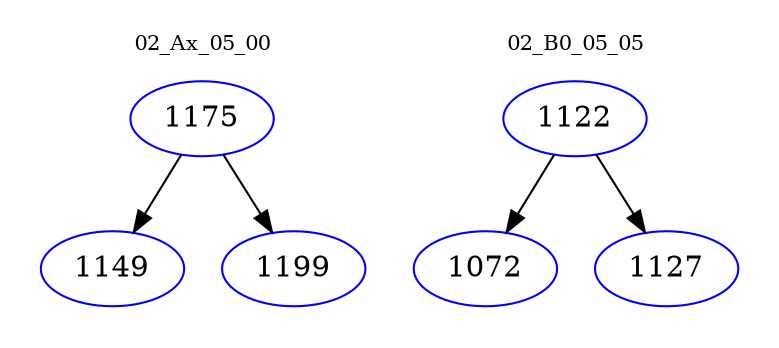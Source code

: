 digraph{
subgraph cluster_0 {
color = white
label = "02_Ax_05_00";
fontsize=10;
T0_1175 [label="1175", color="blue"]
T0_1175 -> T0_1149 [color="black"]
T0_1149 [label="1149", color="blue"]
T0_1175 -> T0_1199 [color="black"]
T0_1199 [label="1199", color="blue"]
}
subgraph cluster_1 {
color = white
label = "02_B0_05_05";
fontsize=10;
T1_1122 [label="1122", color="blue"]
T1_1122 -> T1_1072 [color="black"]
T1_1072 [label="1072", color="blue"]
T1_1122 -> T1_1127 [color="black"]
T1_1127 [label="1127", color="blue"]
}
}
